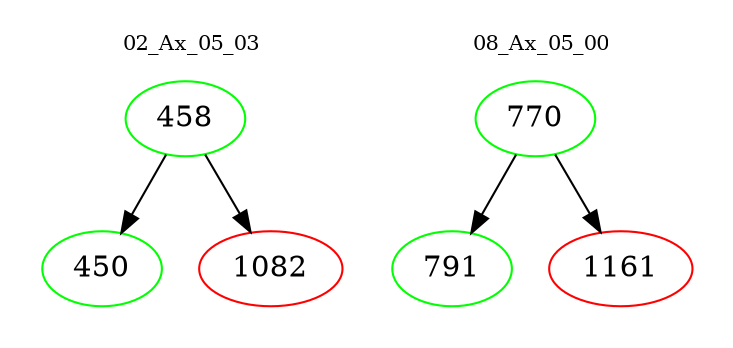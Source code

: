 digraph{
subgraph cluster_0 {
color = white
label = "02_Ax_05_03";
fontsize=10;
T0_458 [label="458", color="green"]
T0_458 -> T0_450 [color="black"]
T0_450 [label="450", color="green"]
T0_458 -> T0_1082 [color="black"]
T0_1082 [label="1082", color="red"]
}
subgraph cluster_1 {
color = white
label = "08_Ax_05_00";
fontsize=10;
T1_770 [label="770", color="green"]
T1_770 -> T1_791 [color="black"]
T1_791 [label="791", color="green"]
T1_770 -> T1_1161 [color="black"]
T1_1161 [label="1161", color="red"]
}
}
